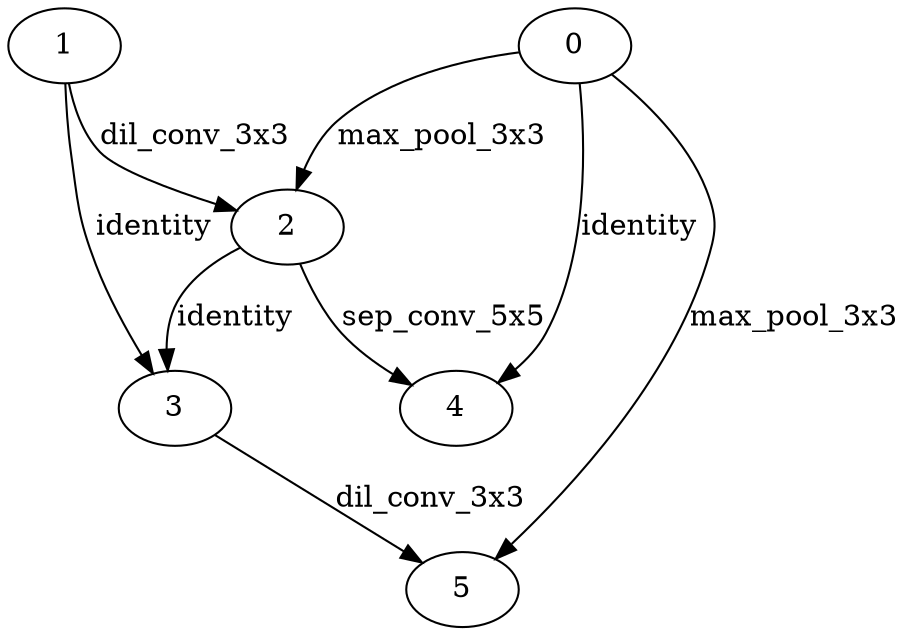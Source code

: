 digraph reduction_cell_2 {
	1 -> 2 [label=dil_conv_3x3]
	0 -> 2 [label=max_pool_3x3]
	1 -> 3 [label=identity]
	2 -> 3 [label=identity]
	0 -> 4 [label=identity]
	2 -> 4 [label=sep_conv_5x5]
	0 -> 5 [label=max_pool_3x3]
	3 -> 5 [label=dil_conv_3x3]
}
